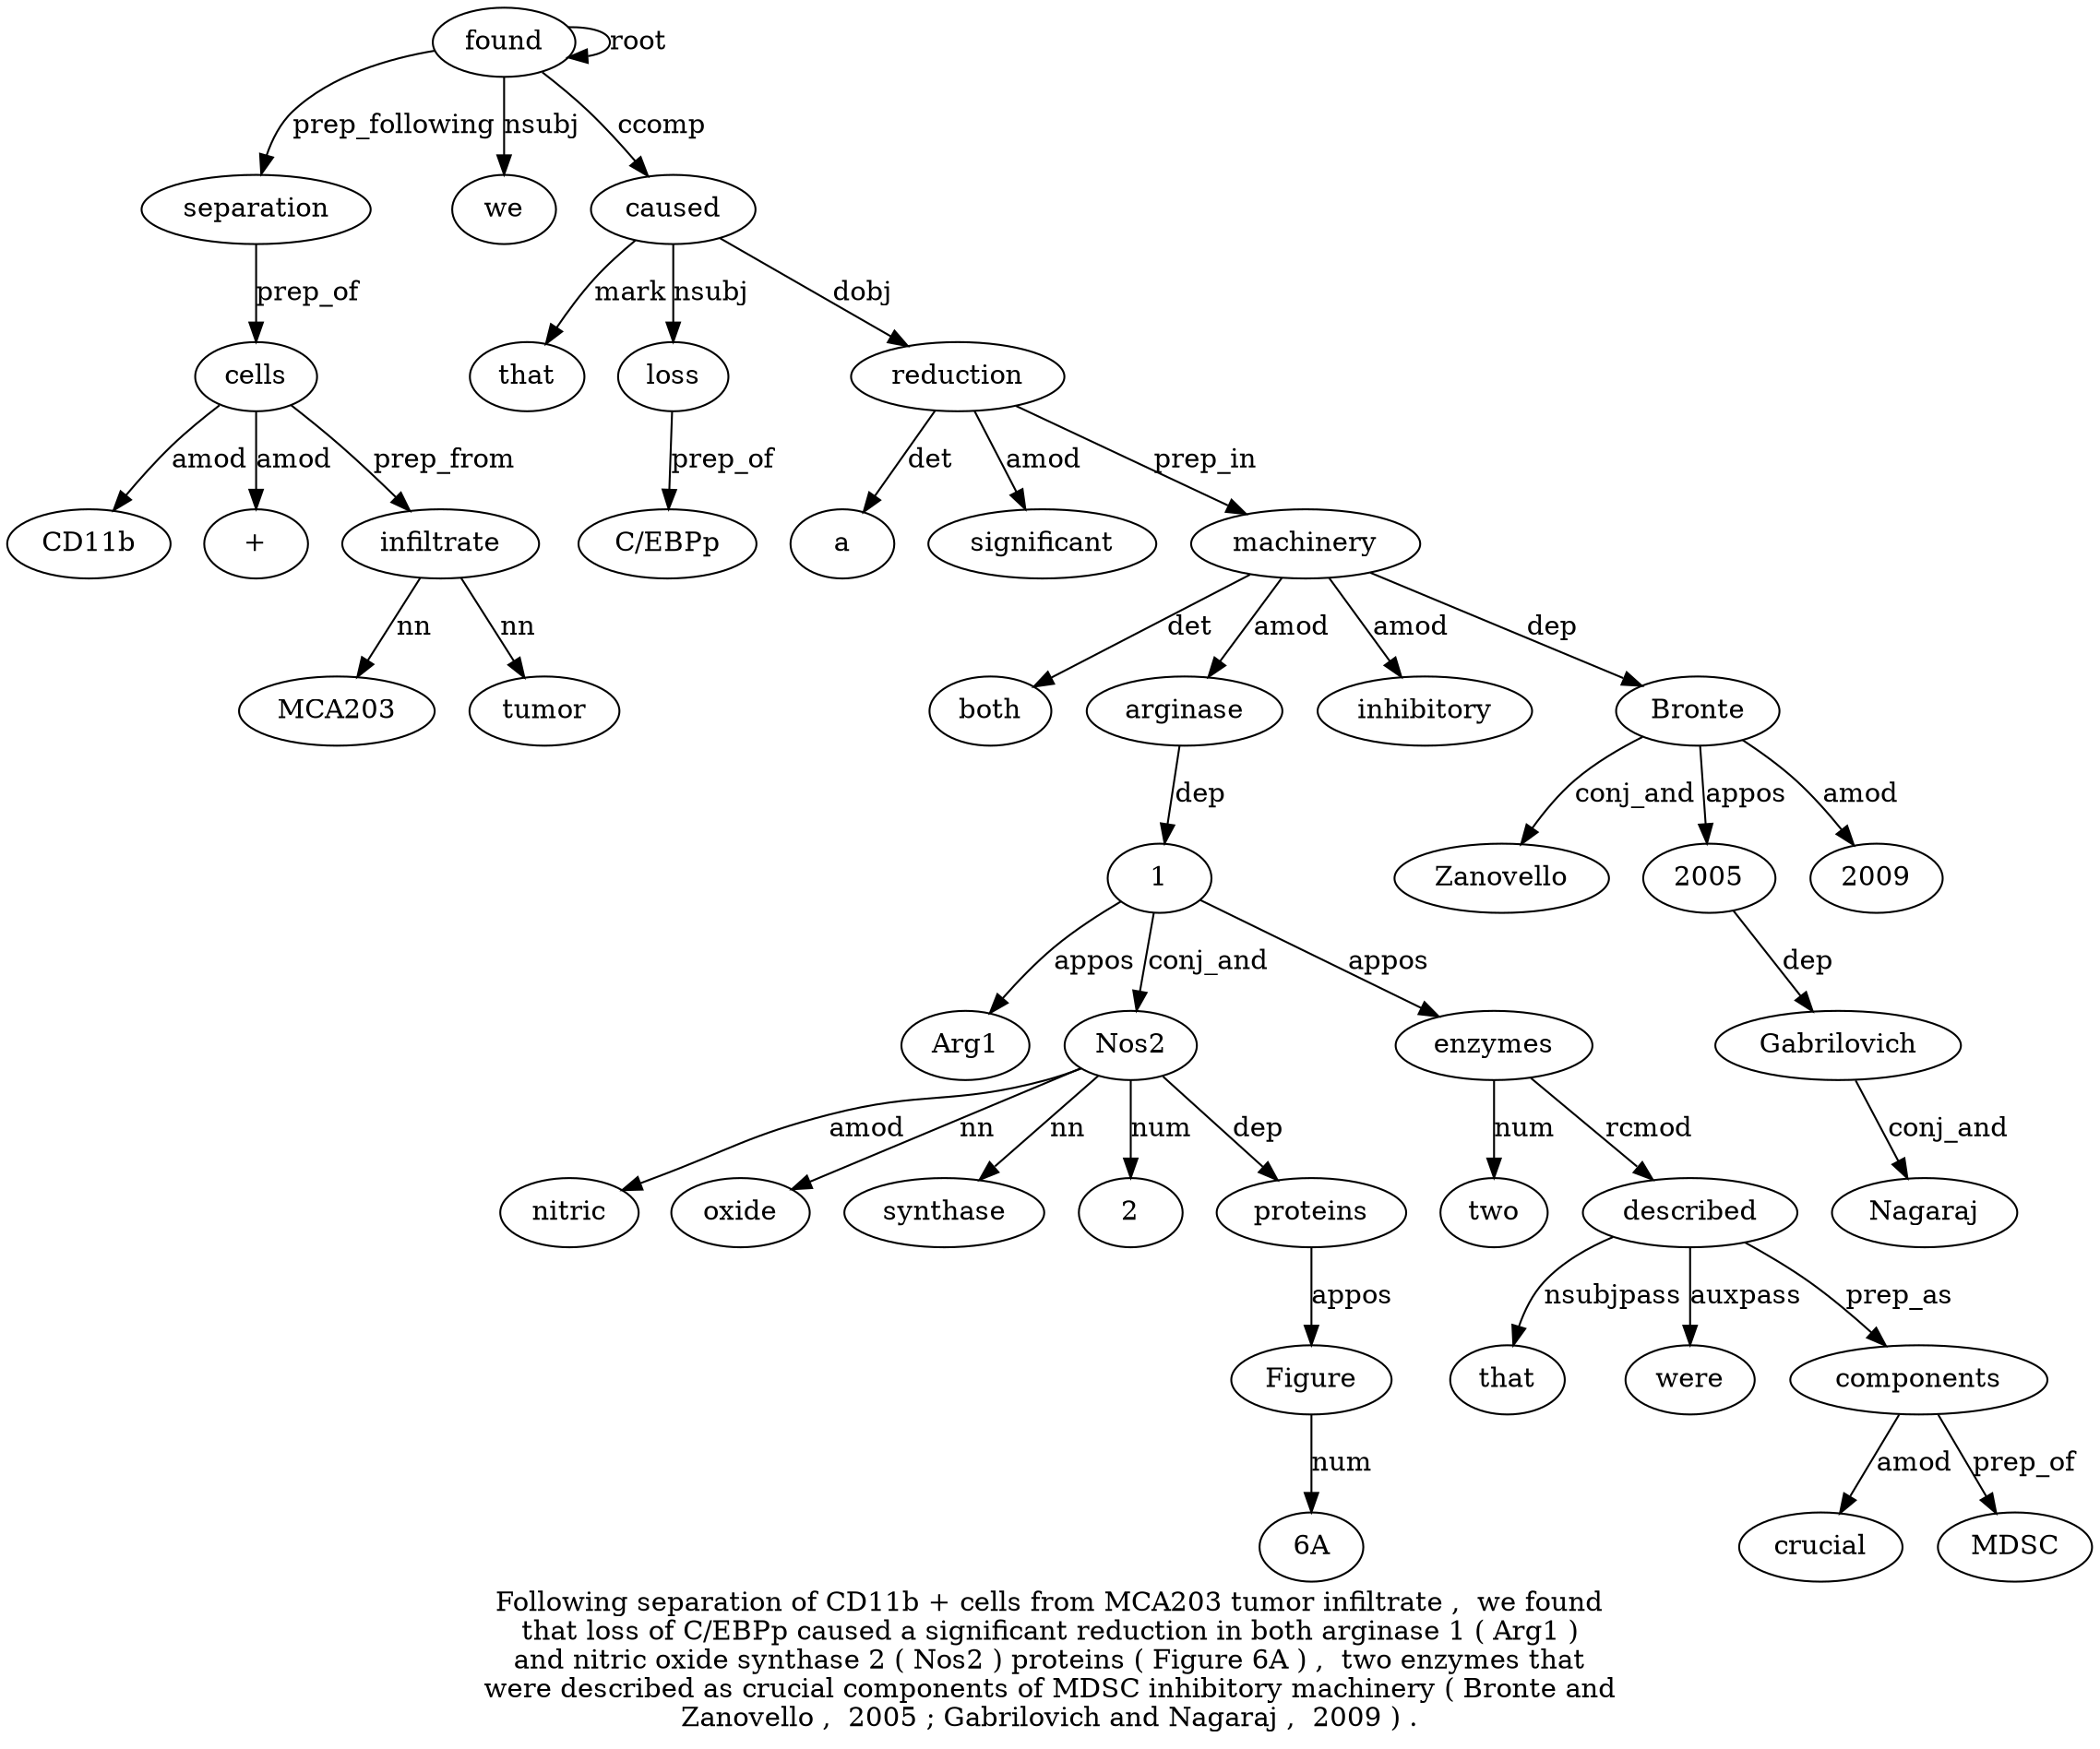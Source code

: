 digraph "Following separation of CD11b + cells from MCA203 tumor infiltrate ,  we found that loss of C/EBPp caused a significant reduction in both arginase 1 ( Arg1 ) and nitric oxide synthase 2 ( Nos2 ) proteins ( Figure 6A ) ,  two enzymes that were described as crucial components of MDSC inhibitory machinery ( Bronte and Zanovello ,  2005 ; Gabrilovich and Nagaraj ,  2009 ) ." {
label="Following separation of CD11b + cells from MCA203 tumor infiltrate ,  we found
that loss of C/EBPp caused a significant reduction in both arginase 1 ( Arg1 )
and nitric oxide synthase 2 ( Nos2 ) proteins ( Figure 6A ) ,  two enzymes that
were described as crucial components of MDSC inhibitory machinery ( Bronte and
Zanovello ,  2005 ; Gabrilovich and Nagaraj ,  2009 ) .";
found13 [style=filled, fillcolor=white, label=found];
separation2 [style=filled, fillcolor=white, label=separation];
found13 -> separation2  [label=prep_following];
cells6 [style=filled, fillcolor=white, label=cells];
CD11b4 [style=filled, fillcolor=white, label=CD11b];
cells6 -> CD11b4  [label=amod];
"+5" [style=filled, fillcolor=white, label="+"];
cells6 -> "+5"  [label=amod];
separation2 -> cells6  [label=prep_of];
infiltrate10 [style=filled, fillcolor=white, label=infiltrate];
MCA2038 [style=filled, fillcolor=white, label=MCA203];
infiltrate10 -> MCA2038  [label=nn];
tumor9 [style=filled, fillcolor=white, label=tumor];
infiltrate10 -> tumor9  [label=nn];
cells6 -> infiltrate10  [label=prep_from];
we12 [style=filled, fillcolor=white, label=we];
found13 -> we12  [label=nsubj];
found13 -> found13  [label=root];
caused18 [style=filled, fillcolor=white, label=caused];
that14 [style=filled, fillcolor=white, label=that];
caused18 -> that14  [label=mark];
loss15 [style=filled, fillcolor=white, label=loss];
caused18 -> loss15  [label=nsubj];
"C/EBPp17" [style=filled, fillcolor=white, label="C/EBPp"];
loss15 -> "C/EBPp17"  [label=prep_of];
found13 -> caused18  [label=ccomp];
reduction21 [style=filled, fillcolor=white, label=reduction];
a19 [style=filled, fillcolor=white, label=a];
reduction21 -> a19  [label=det];
significant20 [style=filled, fillcolor=white, label=significant];
reduction21 -> significant20  [label=amod];
caused18 -> reduction21  [label=dobj];
machinery54 [style=filled, fillcolor=white, label=machinery];
both23 [style=filled, fillcolor=white, label=both];
machinery54 -> both23  [label=det];
arginase24 [style=filled, fillcolor=white, label=arginase];
machinery54 -> arginase24  [label=amod];
125 [style=filled, fillcolor=white, label=1];
arginase24 -> 125  [label=dep];
Arg127 [style=filled, fillcolor=white, label=Arg1];
125 -> Arg127  [label=appos];
Nos235 [style=filled, fillcolor=white, label=Nos2];
nitric30 [style=filled, fillcolor=white, label=nitric];
Nos235 -> nitric30  [label=amod];
oxide31 [style=filled, fillcolor=white, label=oxide];
Nos235 -> oxide31  [label=nn];
synthase32 [style=filled, fillcolor=white, label=synthase];
Nos235 -> synthase32  [label=nn];
233 [style=filled, fillcolor=white, label=2];
Nos235 -> 233  [label=num];
125 -> Nos235  [label=conj_and];
proteins37 [style=filled, fillcolor=white, label=proteins];
Nos235 -> proteins37  [label=dep];
Figure39 [style=filled, fillcolor=white, label=Figure];
proteins37 -> Figure39  [label=appos];
"6A40" [style=filled, fillcolor=white, label="6A"];
Figure39 -> "6A40"  [label=num];
enzymes44 [style=filled, fillcolor=white, label=enzymes];
two43 [style=filled, fillcolor=white, label=two];
enzymes44 -> two43  [label=num];
125 -> enzymes44  [label=appos];
described47 [style=filled, fillcolor=white, label=described];
that45 [style=filled, fillcolor=white, label=that];
described47 -> that45  [label=nsubjpass];
were46 [style=filled, fillcolor=white, label=were];
described47 -> were46  [label=auxpass];
enzymes44 -> described47  [label=rcmod];
components50 [style=filled, fillcolor=white, label=components];
crucial49 [style=filled, fillcolor=white, label=crucial];
components50 -> crucial49  [label=amod];
described47 -> components50  [label=prep_as];
MDSC52 [style=filled, fillcolor=white, label=MDSC];
components50 -> MDSC52  [label=prep_of];
inhibitory53 [style=filled, fillcolor=white, label=inhibitory];
machinery54 -> inhibitory53  [label=amod];
reduction21 -> machinery54  [label=prep_in];
Bronte56 [style=filled, fillcolor=white, label=Bronte];
machinery54 -> Bronte56  [label=dep];
Zanovello58 [style=filled, fillcolor=white, label=Zanovello];
Bronte56 -> Zanovello58  [label=conj_and];
20056 [style=filled, fillcolor=white, label=2005];
Bronte56 -> 20056  [label=appos];
Gabrilovich62 [style=filled, fillcolor=white, label=Gabrilovich];
20056 -> Gabrilovich62  [label=dep];
Nagaraj64 [style=filled, fillcolor=white, label=Nagaraj];
Gabrilovich62 -> Nagaraj64  [label=conj_and];
200966 [style=filled, fillcolor=white, label=2009];
Bronte56 -> 200966  [label=amod];
}

